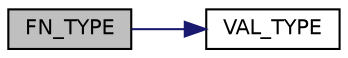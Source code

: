 digraph "FN_TYPE"
{
 // LATEX_PDF_SIZE
  edge [fontname="Helvetica",fontsize="10",labelfontname="Helvetica",labelfontsize="10"];
  node [fontname="Helvetica",fontsize="10",shape=record];
  rankdir="LR";
  Node1 [label="FN_TYPE",height=0.2,width=0.4,color="black", fillcolor="grey75", style="filled", fontcolor="black",tooltip="Function for verifaction enabled data types (FUNCTIONS)"];
  Node1 -> Node2 [color="midnightblue",fontsize="10",style="solid",fontname="Helvetica"];
  Node2 [label="VAL_TYPE",height=0.2,width=0.4,color="black", fillcolor="white", style="filled",URL="$syntactic__analysis_8c.html#aaef2bee27144c07c175bb36e4c28af9d",tooltip="Function for verifaction enabled data types (DATA TYPES)"];
}
